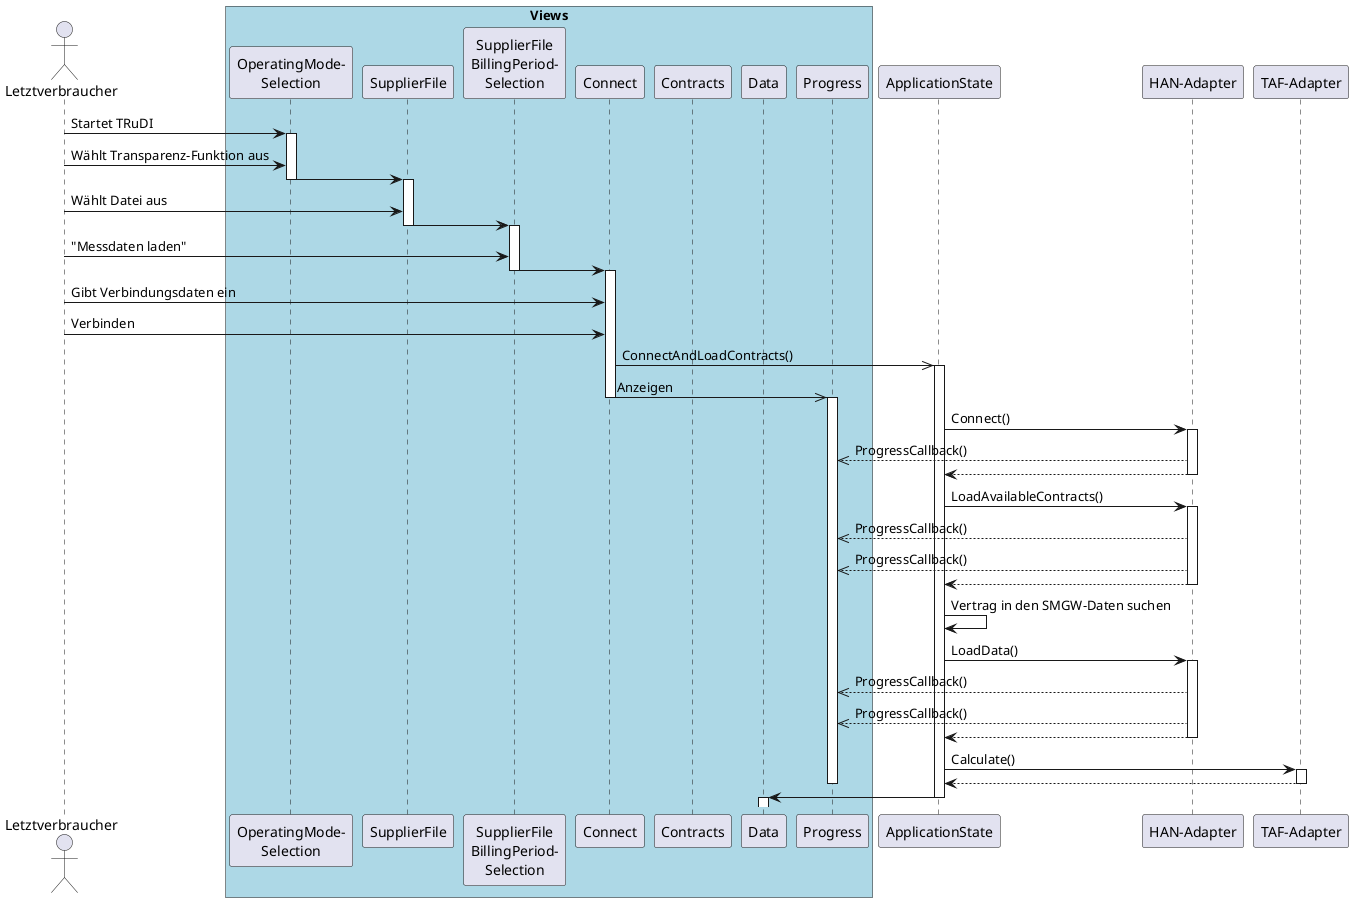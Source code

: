 @startuml


actor Letztverbraucher

box "Views" #LightBlue
    participant "OperatingMode-\nSelection" as OpModSelView 
    participant "SupplierFile" as SupplierFileView
    participant "SupplierFile\nBillingPeriod-\nSelection" as BillingPeriodSelView 
    participant "Connect" as ConnectView 
    participant "Contracts" as ContractsView
    participant "Data" as DataView
    participant "Progress" as ProgressView
end box

participant "ApplicationState" as AppState
participant "HAN-Adapter" as HanAdapter
participant "TAF-Adapter" as TafAdapter

Letztverbraucher -> OpModSelView : Startet TRuDI
activate OpModSelView

Letztverbraucher -> OpModSelView : Wählt Transparenz-Funktion aus
OpModSelView -> SupplierFileView
deactivate OpModSelView

activate SupplierFileView
Letztverbraucher -> SupplierFileView : Wählt Datei aus

SupplierFileView -> BillingPeriodSelView
deactivate SupplierFileView

activate BillingPeriodSelView

Letztverbraucher -> BillingPeriodSelView : "Messdaten laden"
BillingPeriodSelView -> ConnectView

deactivate BillingPeriodSelView

activate ConnectView
Letztverbraucher -> ConnectView : Gibt Verbindungsdaten ein
Letztverbraucher -> ConnectView : Verbinden

ConnectView ->> AppState : ConnectAndLoadContracts()
activate AppState

ConnectView ->> ProgressView : Anzeigen
deactivate ConnectView
activate ProgressView

AppState -> HanAdapter : Connect()
activate HanAdapter
ProgressView <<-- HanAdapter : ProgressCallback()
AppState <-- HanAdapter
deactivate HanAdapter

AppState -> HanAdapter : LoadAvailableContracts()
activate HanAdapter
ProgressView <<-- HanAdapter : ProgressCallback()
ProgressView <<-- HanAdapter : ProgressCallback()
AppState <-- HanAdapter 
deactivate HanAdapter

AppState -> AppState : Vertrag in den SMGW-Daten suchen

AppState -> HanAdapter : LoadData()
activate HanAdapter
ProgressView <<-- HanAdapter : ProgressCallback()
ProgressView <<-- HanAdapter : ProgressCallback()
AppState <-- HanAdapter 
deactivate HanAdapter

AppState -> TafAdapter : Calculate()
activate TafAdapter
AppState <-- TafAdapter
deactivate TafAdapter

deactivate ProgressView

AppState -> DataView
deactivate AppState

activate DataView

@enduml


